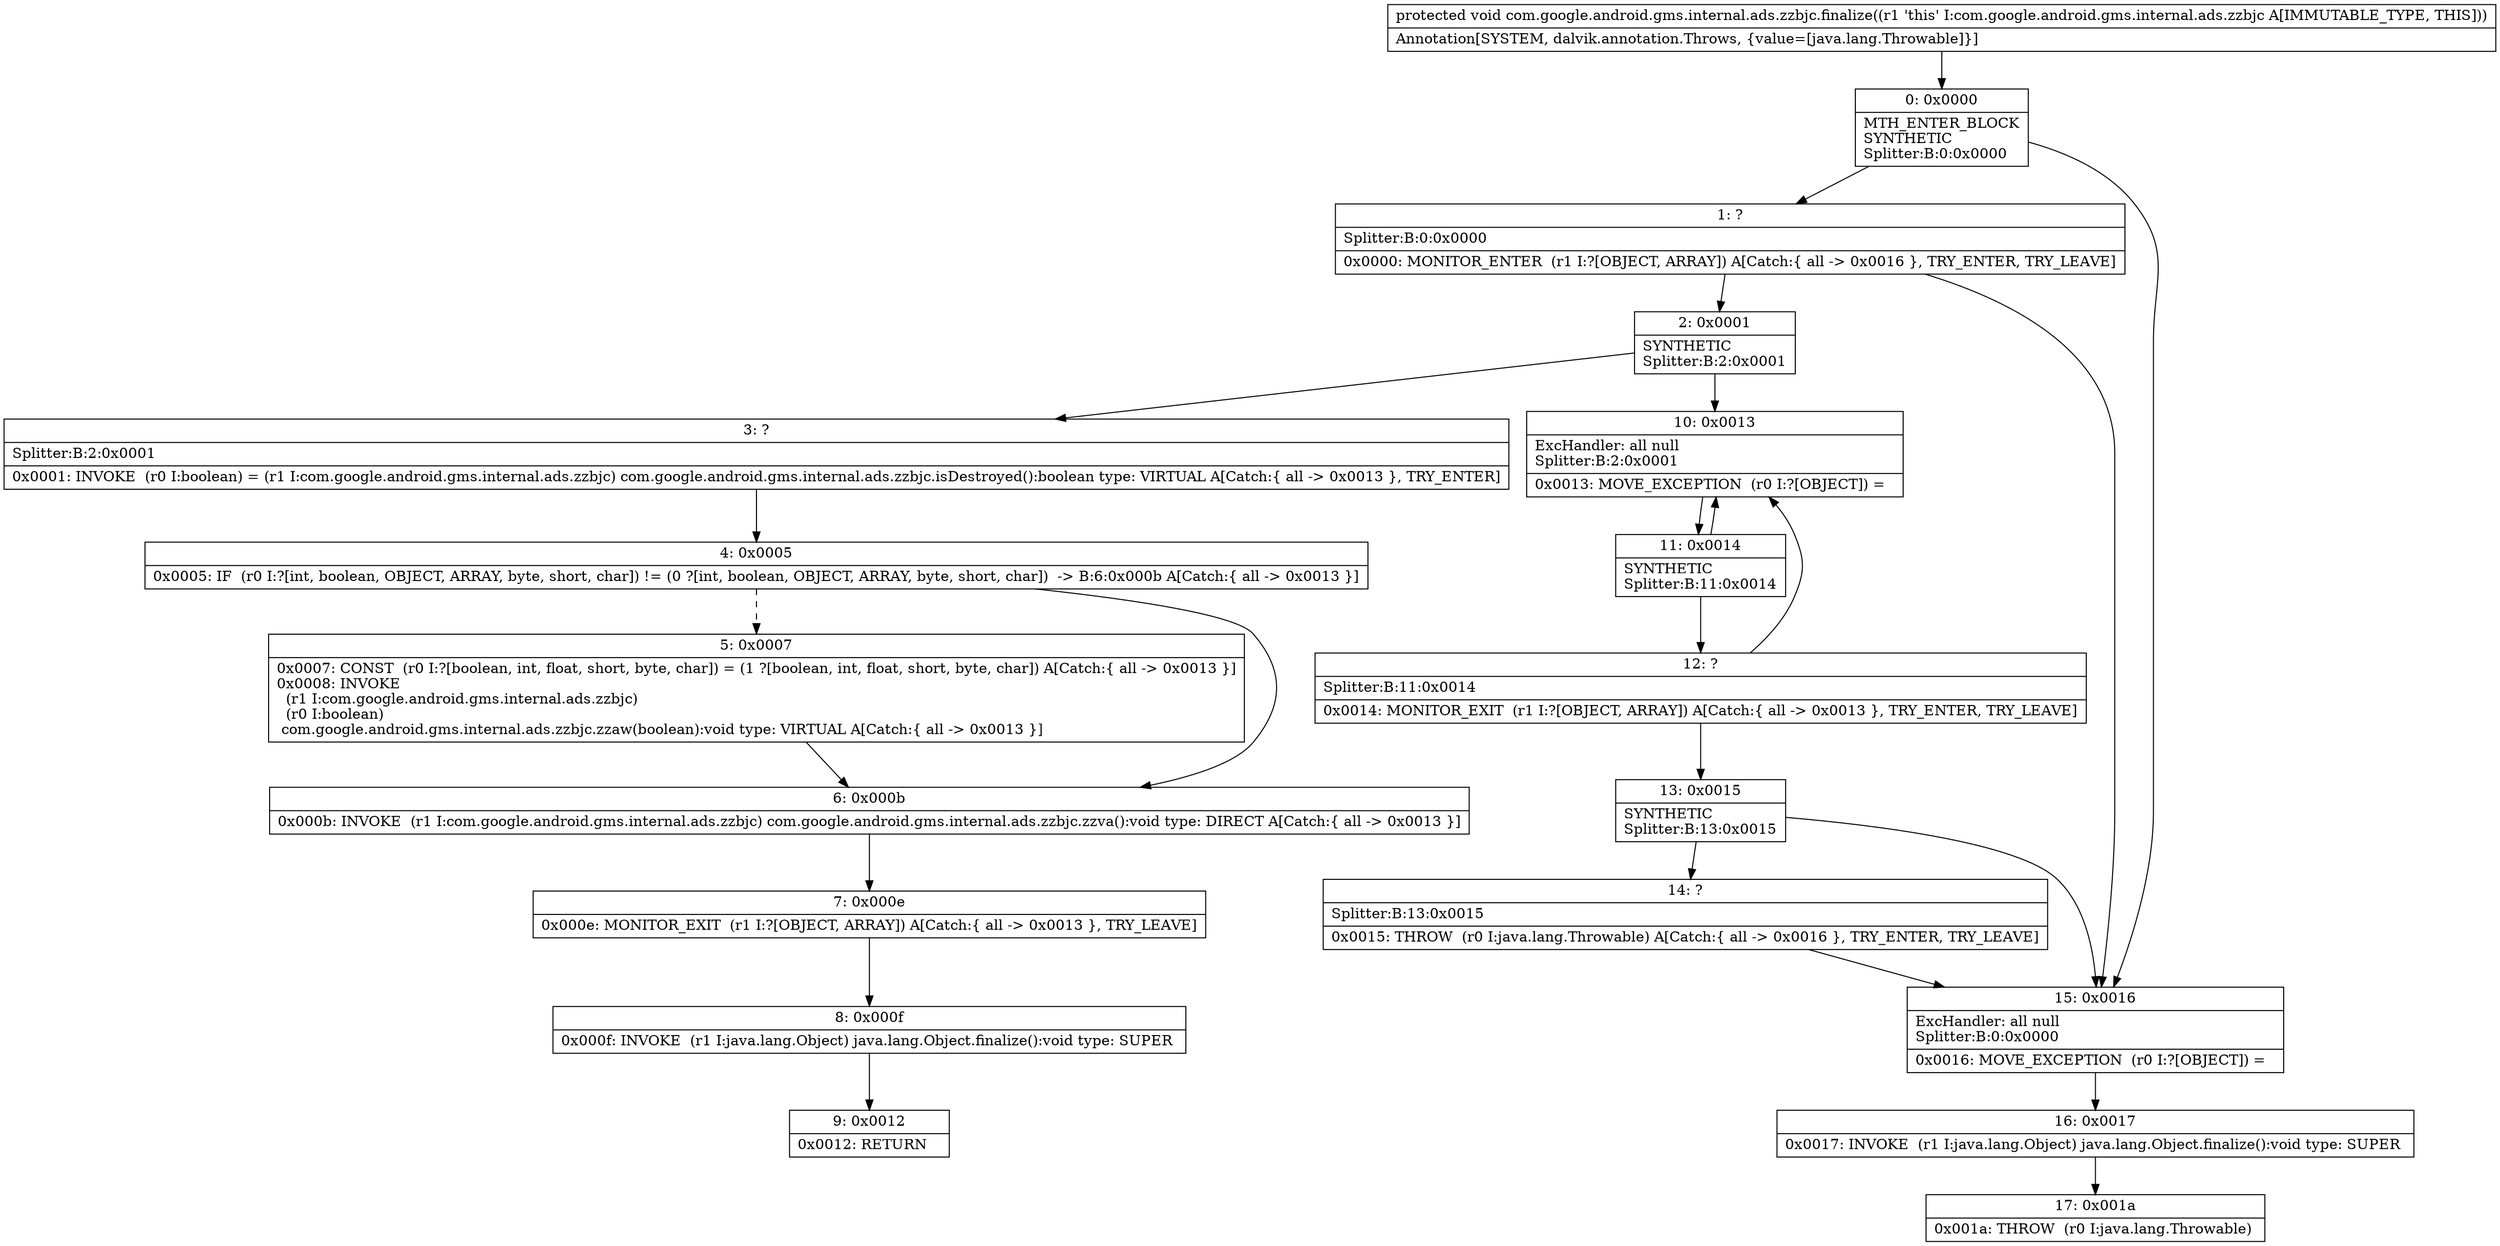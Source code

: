 digraph "CFG forcom.google.android.gms.internal.ads.zzbjc.finalize()V" {
Node_0 [shape=record,label="{0\:\ 0x0000|MTH_ENTER_BLOCK\lSYNTHETIC\lSplitter:B:0:0x0000\l}"];
Node_1 [shape=record,label="{1\:\ ?|Splitter:B:0:0x0000\l|0x0000: MONITOR_ENTER  (r1 I:?[OBJECT, ARRAY]) A[Catch:\{ all \-\> 0x0016 \}, TRY_ENTER, TRY_LEAVE]\l}"];
Node_2 [shape=record,label="{2\:\ 0x0001|SYNTHETIC\lSplitter:B:2:0x0001\l}"];
Node_3 [shape=record,label="{3\:\ ?|Splitter:B:2:0x0001\l|0x0001: INVOKE  (r0 I:boolean) = (r1 I:com.google.android.gms.internal.ads.zzbjc) com.google.android.gms.internal.ads.zzbjc.isDestroyed():boolean type: VIRTUAL A[Catch:\{ all \-\> 0x0013 \}, TRY_ENTER]\l}"];
Node_4 [shape=record,label="{4\:\ 0x0005|0x0005: IF  (r0 I:?[int, boolean, OBJECT, ARRAY, byte, short, char]) != (0 ?[int, boolean, OBJECT, ARRAY, byte, short, char])  \-\> B:6:0x000b A[Catch:\{ all \-\> 0x0013 \}]\l}"];
Node_5 [shape=record,label="{5\:\ 0x0007|0x0007: CONST  (r0 I:?[boolean, int, float, short, byte, char]) = (1 ?[boolean, int, float, short, byte, char]) A[Catch:\{ all \-\> 0x0013 \}]\l0x0008: INVOKE  \l  (r1 I:com.google.android.gms.internal.ads.zzbjc)\l  (r0 I:boolean)\l com.google.android.gms.internal.ads.zzbjc.zzaw(boolean):void type: VIRTUAL A[Catch:\{ all \-\> 0x0013 \}]\l}"];
Node_6 [shape=record,label="{6\:\ 0x000b|0x000b: INVOKE  (r1 I:com.google.android.gms.internal.ads.zzbjc) com.google.android.gms.internal.ads.zzbjc.zzva():void type: DIRECT A[Catch:\{ all \-\> 0x0013 \}]\l}"];
Node_7 [shape=record,label="{7\:\ 0x000e|0x000e: MONITOR_EXIT  (r1 I:?[OBJECT, ARRAY]) A[Catch:\{ all \-\> 0x0013 \}, TRY_LEAVE]\l}"];
Node_8 [shape=record,label="{8\:\ 0x000f|0x000f: INVOKE  (r1 I:java.lang.Object) java.lang.Object.finalize():void type: SUPER \l}"];
Node_9 [shape=record,label="{9\:\ 0x0012|0x0012: RETURN   \l}"];
Node_10 [shape=record,label="{10\:\ 0x0013|ExcHandler: all null\lSplitter:B:2:0x0001\l|0x0013: MOVE_EXCEPTION  (r0 I:?[OBJECT]) =  \l}"];
Node_11 [shape=record,label="{11\:\ 0x0014|SYNTHETIC\lSplitter:B:11:0x0014\l}"];
Node_12 [shape=record,label="{12\:\ ?|Splitter:B:11:0x0014\l|0x0014: MONITOR_EXIT  (r1 I:?[OBJECT, ARRAY]) A[Catch:\{ all \-\> 0x0013 \}, TRY_ENTER, TRY_LEAVE]\l}"];
Node_13 [shape=record,label="{13\:\ 0x0015|SYNTHETIC\lSplitter:B:13:0x0015\l}"];
Node_14 [shape=record,label="{14\:\ ?|Splitter:B:13:0x0015\l|0x0015: THROW  (r0 I:java.lang.Throwable) A[Catch:\{ all \-\> 0x0016 \}, TRY_ENTER, TRY_LEAVE]\l}"];
Node_15 [shape=record,label="{15\:\ 0x0016|ExcHandler: all null\lSplitter:B:0:0x0000\l|0x0016: MOVE_EXCEPTION  (r0 I:?[OBJECT]) =  \l}"];
Node_16 [shape=record,label="{16\:\ 0x0017|0x0017: INVOKE  (r1 I:java.lang.Object) java.lang.Object.finalize():void type: SUPER \l}"];
Node_17 [shape=record,label="{17\:\ 0x001a|0x001a: THROW  (r0 I:java.lang.Throwable) \l}"];
MethodNode[shape=record,label="{protected void com.google.android.gms.internal.ads.zzbjc.finalize((r1 'this' I:com.google.android.gms.internal.ads.zzbjc A[IMMUTABLE_TYPE, THIS]))  | Annotation[SYSTEM, dalvik.annotation.Throws, \{value=[java.lang.Throwable]\}]\l}"];
MethodNode -> Node_0;
Node_0 -> Node_1;
Node_0 -> Node_15;
Node_1 -> Node_2;
Node_1 -> Node_15;
Node_2 -> Node_3;
Node_2 -> Node_10;
Node_3 -> Node_4;
Node_4 -> Node_5[style=dashed];
Node_4 -> Node_6;
Node_5 -> Node_6;
Node_6 -> Node_7;
Node_7 -> Node_8;
Node_8 -> Node_9;
Node_10 -> Node_11;
Node_11 -> Node_12;
Node_11 -> Node_10;
Node_12 -> Node_13;
Node_12 -> Node_10;
Node_13 -> Node_14;
Node_13 -> Node_15;
Node_14 -> Node_15;
Node_15 -> Node_16;
Node_16 -> Node_17;
}

